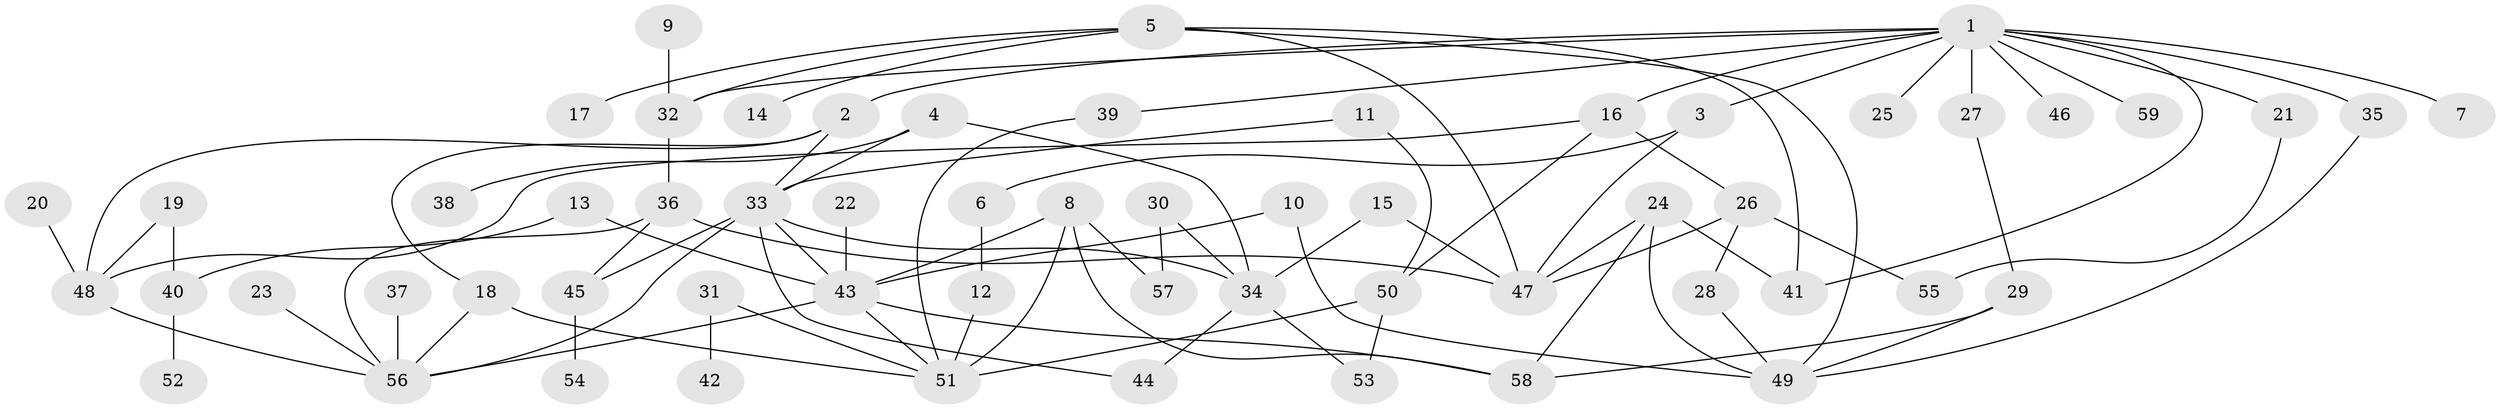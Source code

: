 // original degree distribution, {9: 0.008547008547008548, 6: 0.042735042735042736, 4: 0.1111111111111111, 3: 0.2222222222222222, 5: 0.05128205128205128, 7: 0.008547008547008548, 2: 0.28205128205128205, 1: 0.27350427350427353}
// Generated by graph-tools (version 1.1) at 2025/49/03/09/25 03:49:18]
// undirected, 59 vertices, 90 edges
graph export_dot {
graph [start="1"]
  node [color=gray90,style=filled];
  1;
  2;
  3;
  4;
  5;
  6;
  7;
  8;
  9;
  10;
  11;
  12;
  13;
  14;
  15;
  16;
  17;
  18;
  19;
  20;
  21;
  22;
  23;
  24;
  25;
  26;
  27;
  28;
  29;
  30;
  31;
  32;
  33;
  34;
  35;
  36;
  37;
  38;
  39;
  40;
  41;
  42;
  43;
  44;
  45;
  46;
  47;
  48;
  49;
  50;
  51;
  52;
  53;
  54;
  55;
  56;
  57;
  58;
  59;
  1 -- 2 [weight=1.0];
  1 -- 3 [weight=1.0];
  1 -- 7 [weight=1.0];
  1 -- 16 [weight=1.0];
  1 -- 21 [weight=1.0];
  1 -- 25 [weight=1.0];
  1 -- 27 [weight=1.0];
  1 -- 32 [weight=1.0];
  1 -- 35 [weight=1.0];
  1 -- 39 [weight=1.0];
  1 -- 41 [weight=1.0];
  1 -- 46 [weight=1.0];
  1 -- 59 [weight=1.0];
  2 -- 18 [weight=1.0];
  2 -- 33 [weight=1.0];
  2 -- 48 [weight=1.0];
  3 -- 6 [weight=1.0];
  3 -- 47 [weight=1.0];
  4 -- 33 [weight=1.0];
  4 -- 34 [weight=1.0];
  4 -- 38 [weight=1.0];
  5 -- 14 [weight=1.0];
  5 -- 17 [weight=1.0];
  5 -- 32 [weight=1.0];
  5 -- 41 [weight=1.0];
  5 -- 47 [weight=1.0];
  5 -- 49 [weight=1.0];
  6 -- 12 [weight=1.0];
  8 -- 43 [weight=1.0];
  8 -- 51 [weight=1.0];
  8 -- 57 [weight=1.0];
  8 -- 58 [weight=1.0];
  9 -- 32 [weight=1.0];
  10 -- 43 [weight=1.0];
  10 -- 49 [weight=1.0];
  11 -- 33 [weight=1.0];
  11 -- 50 [weight=1.0];
  12 -- 51 [weight=1.0];
  13 -- 40 [weight=1.0];
  13 -- 43 [weight=2.0];
  15 -- 34 [weight=1.0];
  15 -- 47 [weight=1.0];
  16 -- 26 [weight=1.0];
  16 -- 48 [weight=1.0];
  16 -- 50 [weight=1.0];
  18 -- 51 [weight=1.0];
  18 -- 56 [weight=1.0];
  19 -- 40 [weight=1.0];
  19 -- 48 [weight=1.0];
  20 -- 48 [weight=1.0];
  21 -- 55 [weight=1.0];
  22 -- 43 [weight=1.0];
  23 -- 56 [weight=1.0];
  24 -- 41 [weight=1.0];
  24 -- 47 [weight=1.0];
  24 -- 49 [weight=1.0];
  24 -- 58 [weight=1.0];
  26 -- 28 [weight=1.0];
  26 -- 47 [weight=1.0];
  26 -- 55 [weight=1.0];
  27 -- 29 [weight=1.0];
  28 -- 49 [weight=1.0];
  29 -- 49 [weight=1.0];
  29 -- 58 [weight=1.0];
  30 -- 34 [weight=1.0];
  30 -- 57 [weight=1.0];
  31 -- 42 [weight=1.0];
  31 -- 51 [weight=1.0];
  32 -- 36 [weight=2.0];
  33 -- 34 [weight=1.0];
  33 -- 43 [weight=1.0];
  33 -- 44 [weight=1.0];
  33 -- 45 [weight=1.0];
  33 -- 56 [weight=1.0];
  34 -- 44 [weight=1.0];
  34 -- 53 [weight=1.0];
  35 -- 49 [weight=1.0];
  36 -- 45 [weight=1.0];
  36 -- 47 [weight=1.0];
  36 -- 56 [weight=1.0];
  37 -- 56 [weight=1.0];
  39 -- 51 [weight=1.0];
  40 -- 52 [weight=1.0];
  43 -- 51 [weight=1.0];
  43 -- 56 [weight=1.0];
  43 -- 58 [weight=1.0];
  45 -- 54 [weight=1.0];
  48 -- 56 [weight=1.0];
  50 -- 51 [weight=2.0];
  50 -- 53 [weight=1.0];
}
